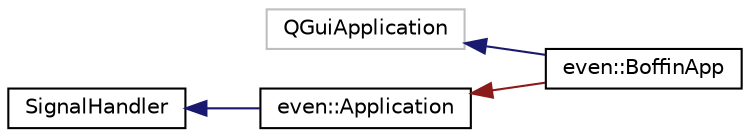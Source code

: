 digraph "Graphical Class Hierarchy"
{
  edge [fontname="Helvetica",fontsize="10",labelfontname="Helvetica",labelfontsize="10"];
  node [fontname="Helvetica",fontsize="10",shape=record];
  rankdir="LR";
  Node282 [label="QGuiApplication",height=0.2,width=0.4,color="grey75", fillcolor="white", style="filled"];
  Node282 -> Node2 [dir="back",color="midnightblue",fontsize="10",style="solid",fontname="Helvetica"];
  Node2 [label="even::BoffinApp",height=0.2,width=0.4,color="black", fillcolor="white", style="filled",URL="$classeven_1_1_boffin_app.html"];
  Node0 [label="SignalHandler",height=0.2,width=0.4,color="black", fillcolor="white", style="filled",URL="$class_signal_handler.html"];
  Node0 -> Node1 [dir="back",color="midnightblue",fontsize="10",style="solid",fontname="Helvetica"];
  Node1 [label="even::Application",height=0.2,width=0.4,color="black", fillcolor="white", style="filled",URL="$classeven_1_1_application.html"];
  Node1 -> Node2 [dir="back",color="firebrick4",fontsize="10",style="solid",fontname="Helvetica"];
}
